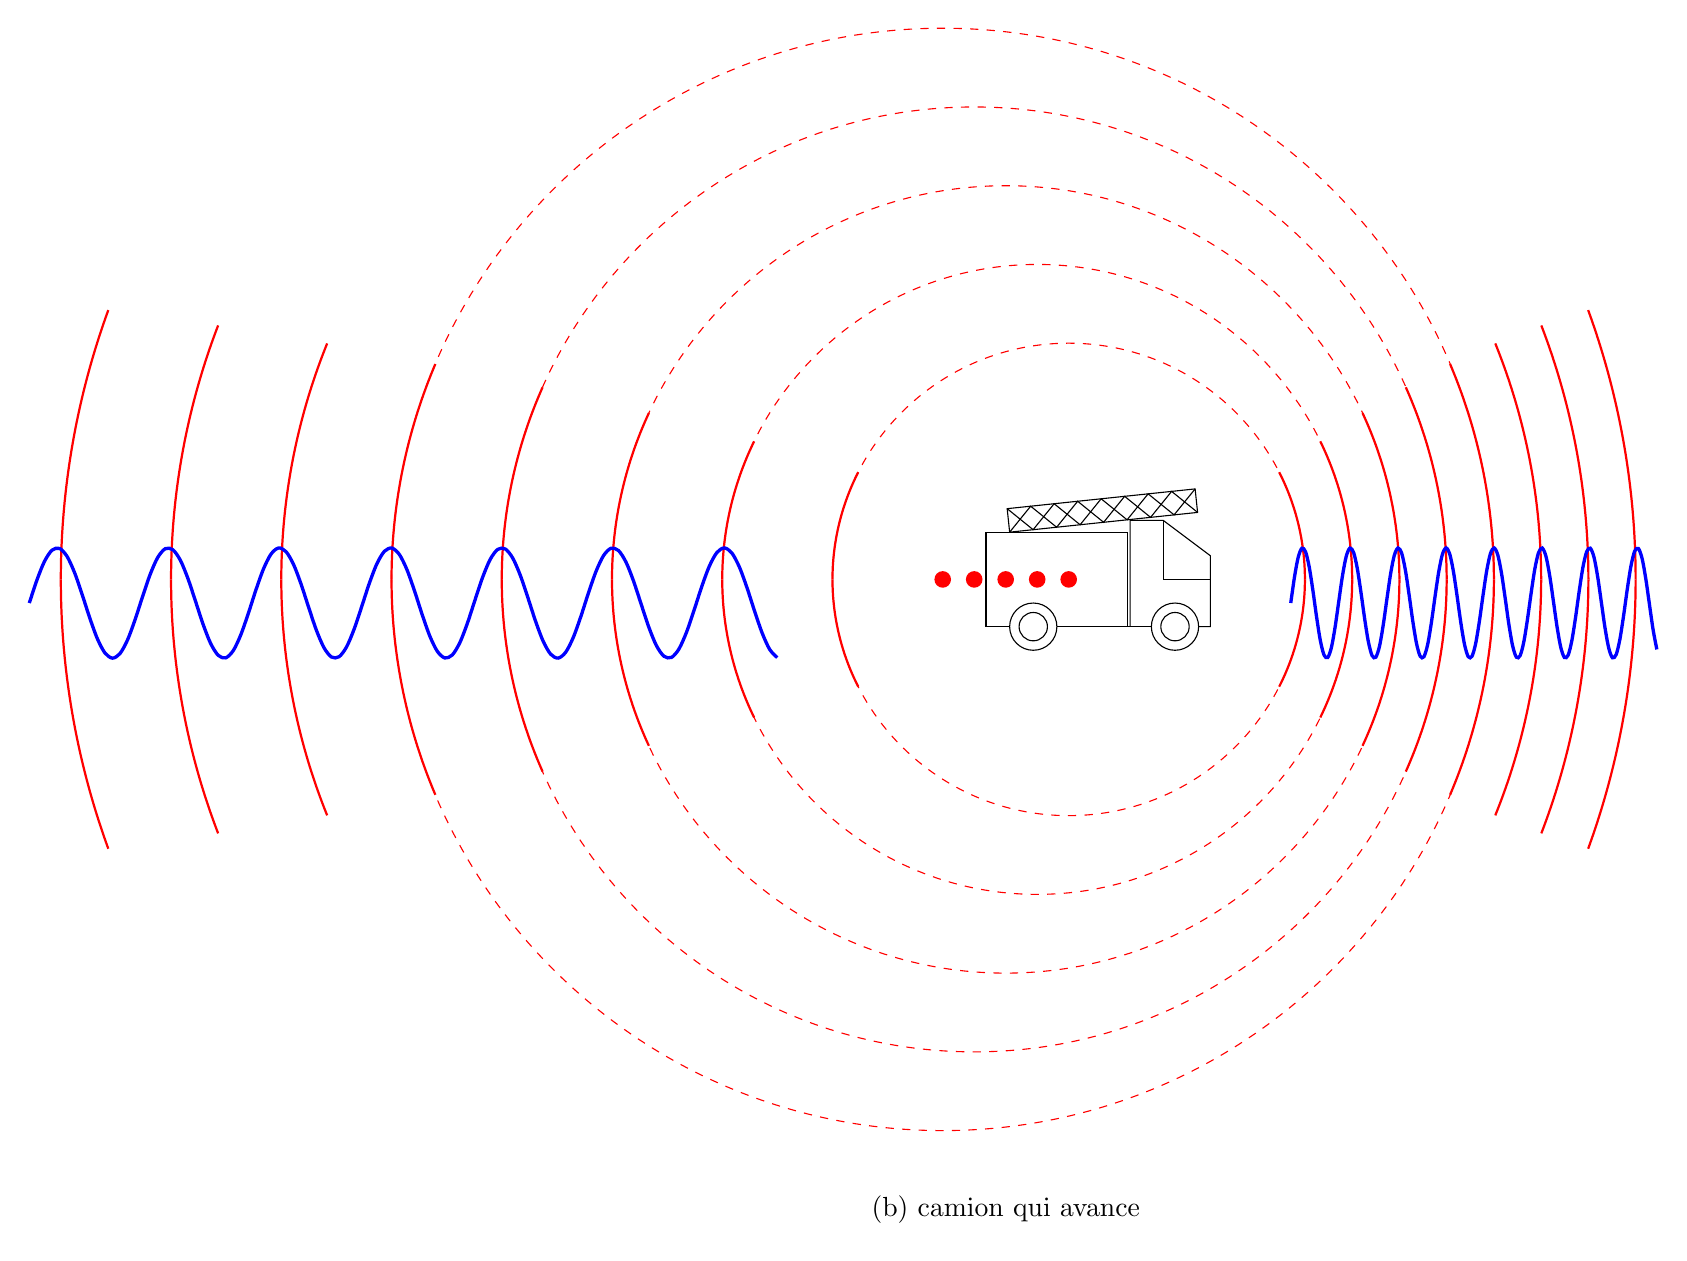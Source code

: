 \begin{tikzpicture}[scale=1]

% Centre
% \coordinate (S)  at (0,0);
% \fill[red] (S) circle (3pt);

\begin{scope}[scale=0.3, xshift = -8.5cm, yshift=-3cm]
  % Camion
  \draw (3,1) circle (1 cm);
  \draw (3,1) circle (0.6 cm);
  \draw (9,1) circle (1 cm);
  \draw (9,1) circle (0.6 cm);
  \draw (4,1)--(8,1);
  \draw (2,1)--(1,1)--(1,5)--(7,5)--(7,1);
  \draw (7.1,1)--(7.1,5.5) -- (8.5,5.5)--(10.5,4)--(10.5,1)--(10,1);
  \draw (8.5,5.5)--(8.5,3)--(10.5,3);
  % Echelle
  \begin{scope}[yshift=5cm,xshift=2 cm,rotate=6]
  \draw (0,0) rectangle (8,1);
  \draw (0,0)--(1,1)--(2,0)--(3,1)--(4,0)--(5,1)--(6,0)--(7,1)--(8,0);
  \draw (0,1)--(1,0)--(2,1)--(3,0)--(4,1)--(5,0)--(6,1)--(7,0)--(8,1);
  \end{scope}
\end{scope}

\def\v{0.4}
% Les arcs
\foreach \r in {3,...,10} {
  \draw[red,thick] ({(1-\v)*\r},0) arc (0:30-\r:\r cm);
  \draw[red,thick]({(1-\v)*\r},0) arc (0:-30+\r:\r cm);
  \draw[red,thick] ({-(1+\v)*\r},0) arc (0:30-\r:-\r cm);
  \draw[red,thick] ({-(1+\v)*\r},0) arc (0:-30+\r:-\r cm);
}

% Les cercles
\foreach \r in {3,...,7} {
  \draw[red, dashed] ({-\v*\r},0) circle (\r cm);
}
\foreach \r in {3,...,7} {
  \fill [red] ({-\v*\r},0) circle (3 pt);
}

\begin{scope}[xshift=1.62cm,yshift=-0.3cm]
 \draw[very thick, color=blue,domain=0:4.65, smooth,samples=100] plot (\x,{0.7*sin(10.35*\x r)});
\end{scope}


\begin{scope}[xshift=-14.4cm,yshift=-0.3cm]
 \draw[very thick, color=blue,domain=0:9.5, smooth,samples=100] plot (\x,{0.7*sin(4.45*\x r)});
\end{scope}

\node at (-2,-8) {(b) camion qui avance};

\end{tikzpicture}
